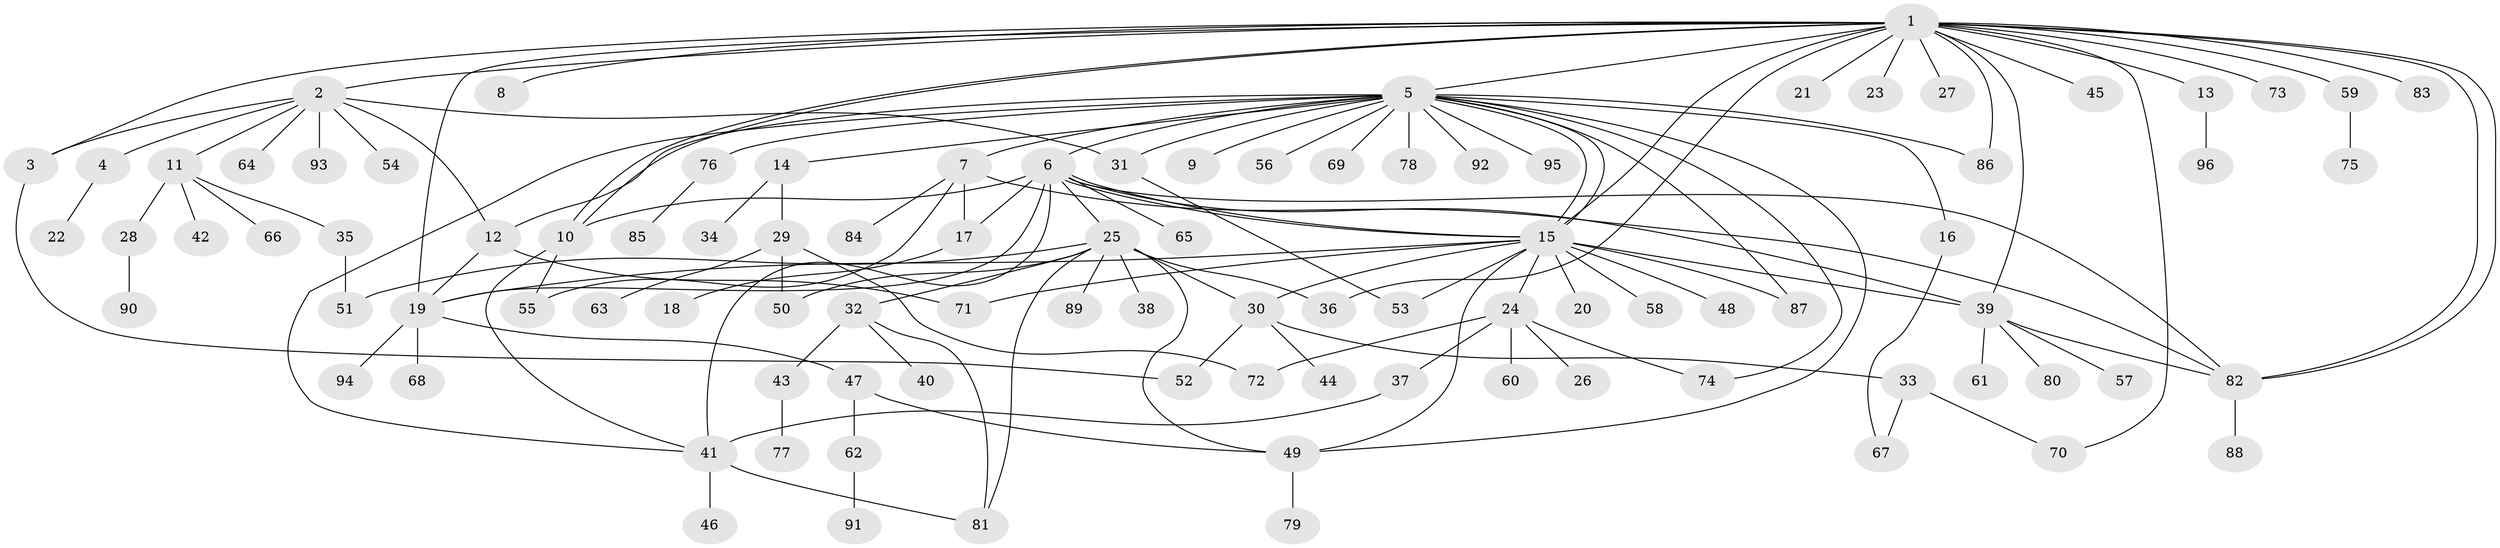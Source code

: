 // Generated by graph-tools (version 1.1) at 2025/25/03/09/25 03:25:54]
// undirected, 96 vertices, 136 edges
graph export_dot {
graph [start="1"]
  node [color=gray90,style=filled];
  1;
  2;
  3;
  4;
  5;
  6;
  7;
  8;
  9;
  10;
  11;
  12;
  13;
  14;
  15;
  16;
  17;
  18;
  19;
  20;
  21;
  22;
  23;
  24;
  25;
  26;
  27;
  28;
  29;
  30;
  31;
  32;
  33;
  34;
  35;
  36;
  37;
  38;
  39;
  40;
  41;
  42;
  43;
  44;
  45;
  46;
  47;
  48;
  49;
  50;
  51;
  52;
  53;
  54;
  55;
  56;
  57;
  58;
  59;
  60;
  61;
  62;
  63;
  64;
  65;
  66;
  67;
  68;
  69;
  70;
  71;
  72;
  73;
  74;
  75;
  76;
  77;
  78;
  79;
  80;
  81;
  82;
  83;
  84;
  85;
  86;
  87;
  88;
  89;
  90;
  91;
  92;
  93;
  94;
  95;
  96;
  1 -- 2;
  1 -- 3;
  1 -- 5;
  1 -- 8;
  1 -- 10;
  1 -- 10;
  1 -- 13;
  1 -- 15;
  1 -- 19;
  1 -- 21;
  1 -- 23;
  1 -- 27;
  1 -- 36;
  1 -- 39;
  1 -- 45;
  1 -- 59;
  1 -- 70;
  1 -- 73;
  1 -- 82;
  1 -- 82;
  1 -- 83;
  1 -- 86;
  2 -- 3;
  2 -- 4;
  2 -- 11;
  2 -- 12;
  2 -- 31;
  2 -- 54;
  2 -- 64;
  2 -- 93;
  3 -- 52;
  4 -- 22;
  5 -- 6;
  5 -- 7;
  5 -- 9;
  5 -- 12;
  5 -- 14;
  5 -- 15;
  5 -- 15;
  5 -- 16;
  5 -- 31;
  5 -- 41;
  5 -- 49;
  5 -- 56;
  5 -- 69;
  5 -- 74;
  5 -- 76;
  5 -- 78;
  5 -- 86;
  5 -- 87;
  5 -- 92;
  5 -- 95;
  6 -- 10;
  6 -- 15;
  6 -- 15;
  6 -- 17;
  6 -- 19;
  6 -- 25;
  6 -- 39;
  6 -- 41;
  6 -- 65;
  6 -- 82;
  7 -- 17;
  7 -- 55;
  7 -- 82;
  7 -- 84;
  10 -- 41;
  10 -- 55;
  11 -- 28;
  11 -- 35;
  11 -- 42;
  11 -- 66;
  12 -- 19;
  12 -- 71;
  13 -- 96;
  14 -- 29;
  14 -- 34;
  15 -- 19;
  15 -- 20;
  15 -- 24;
  15 -- 30;
  15 -- 39;
  15 -- 48;
  15 -- 49;
  15 -- 53;
  15 -- 58;
  15 -- 71;
  15 -- 87;
  16 -- 67;
  17 -- 18;
  19 -- 47;
  19 -- 68;
  19 -- 94;
  24 -- 26;
  24 -- 37;
  24 -- 60;
  24 -- 72;
  24 -- 74;
  25 -- 30;
  25 -- 32;
  25 -- 36;
  25 -- 38;
  25 -- 49;
  25 -- 50;
  25 -- 51;
  25 -- 81;
  25 -- 89;
  28 -- 90;
  29 -- 50;
  29 -- 63;
  29 -- 72;
  30 -- 33;
  30 -- 44;
  30 -- 52;
  31 -- 53;
  32 -- 40;
  32 -- 43;
  32 -- 81;
  33 -- 67;
  33 -- 70;
  35 -- 51;
  37 -- 41;
  39 -- 57;
  39 -- 61;
  39 -- 80;
  39 -- 82;
  41 -- 46;
  41 -- 81;
  43 -- 77;
  47 -- 49;
  47 -- 62;
  49 -- 79;
  59 -- 75;
  62 -- 91;
  76 -- 85;
  82 -- 88;
}
